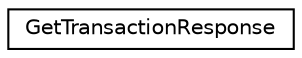 digraph "Graphical Class Hierarchy"
{
  edge [fontname="Helvetica",fontsize="10",labelfontname="Helvetica",labelfontsize="10"];
  node [fontname="Helvetica",fontsize="10",shape=record];
  rankdir="LR";
  Node0 [label="GetTransactionResponse",height=0.2,width=0.4,color="black", fillcolor="white", style="filled",URL="$struct_get_transaction_response.html"];
}
